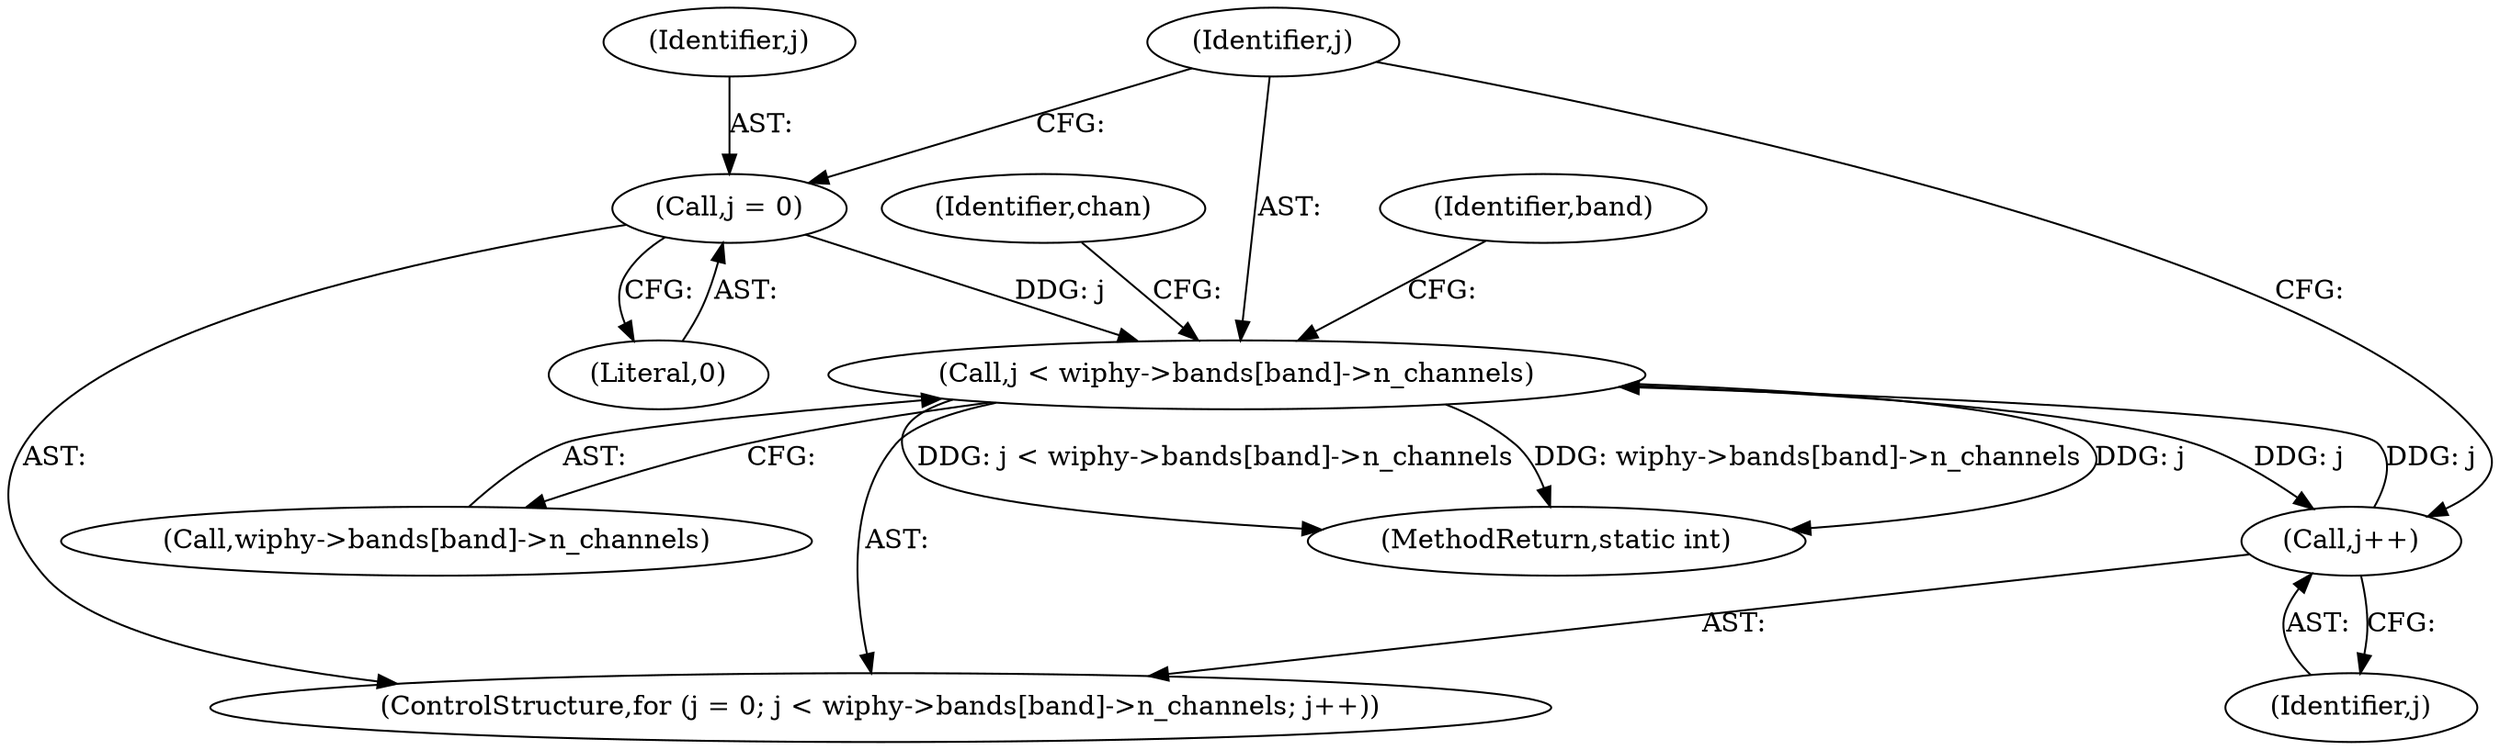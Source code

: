 digraph "0_linux_208c72f4fe44fe09577e7975ba0e7fa0278f3d03@array" {
"1000447" [label="(Call,j < wiphy->bands[band]->n_channels)"];
"1000456" [label="(Call,j++)"];
"1000447" [label="(Call,j < wiphy->bands[band]->n_channels)"];
"1000444" [label="(Call,j = 0)"];
"1000456" [label="(Call,j++)"];
"1000447" [label="(Call,j < wiphy->bands[band]->n_channels)"];
"1000449" [label="(Call,wiphy->bands[band]->n_channels)"];
"1000444" [label="(Call,j = 0)"];
"1000457" [label="(Identifier,j)"];
"1000448" [label="(Identifier,j)"];
"1000432" [label="(Identifier,band)"];
"1000445" [label="(Identifier,j)"];
"1000443" [label="(ControlStructure,for (j = 0; j < wiphy->bands[band]->n_channels; j++))"];
"1000632" [label="(MethodReturn,static int)"];
"1000446" [label="(Literal,0)"];
"1000461" [label="(Identifier,chan)"];
"1000447" -> "1000443"  [label="AST: "];
"1000447" -> "1000449"  [label="CFG: "];
"1000448" -> "1000447"  [label="AST: "];
"1000449" -> "1000447"  [label="AST: "];
"1000461" -> "1000447"  [label="CFG: "];
"1000432" -> "1000447"  [label="CFG: "];
"1000447" -> "1000632"  [label="DDG: j < wiphy->bands[band]->n_channels"];
"1000447" -> "1000632"  [label="DDG: wiphy->bands[band]->n_channels"];
"1000447" -> "1000632"  [label="DDG: j"];
"1000456" -> "1000447"  [label="DDG: j"];
"1000444" -> "1000447"  [label="DDG: j"];
"1000447" -> "1000456"  [label="DDG: j"];
"1000456" -> "1000443"  [label="AST: "];
"1000456" -> "1000457"  [label="CFG: "];
"1000457" -> "1000456"  [label="AST: "];
"1000448" -> "1000456"  [label="CFG: "];
"1000444" -> "1000443"  [label="AST: "];
"1000444" -> "1000446"  [label="CFG: "];
"1000445" -> "1000444"  [label="AST: "];
"1000446" -> "1000444"  [label="AST: "];
"1000448" -> "1000444"  [label="CFG: "];
}
